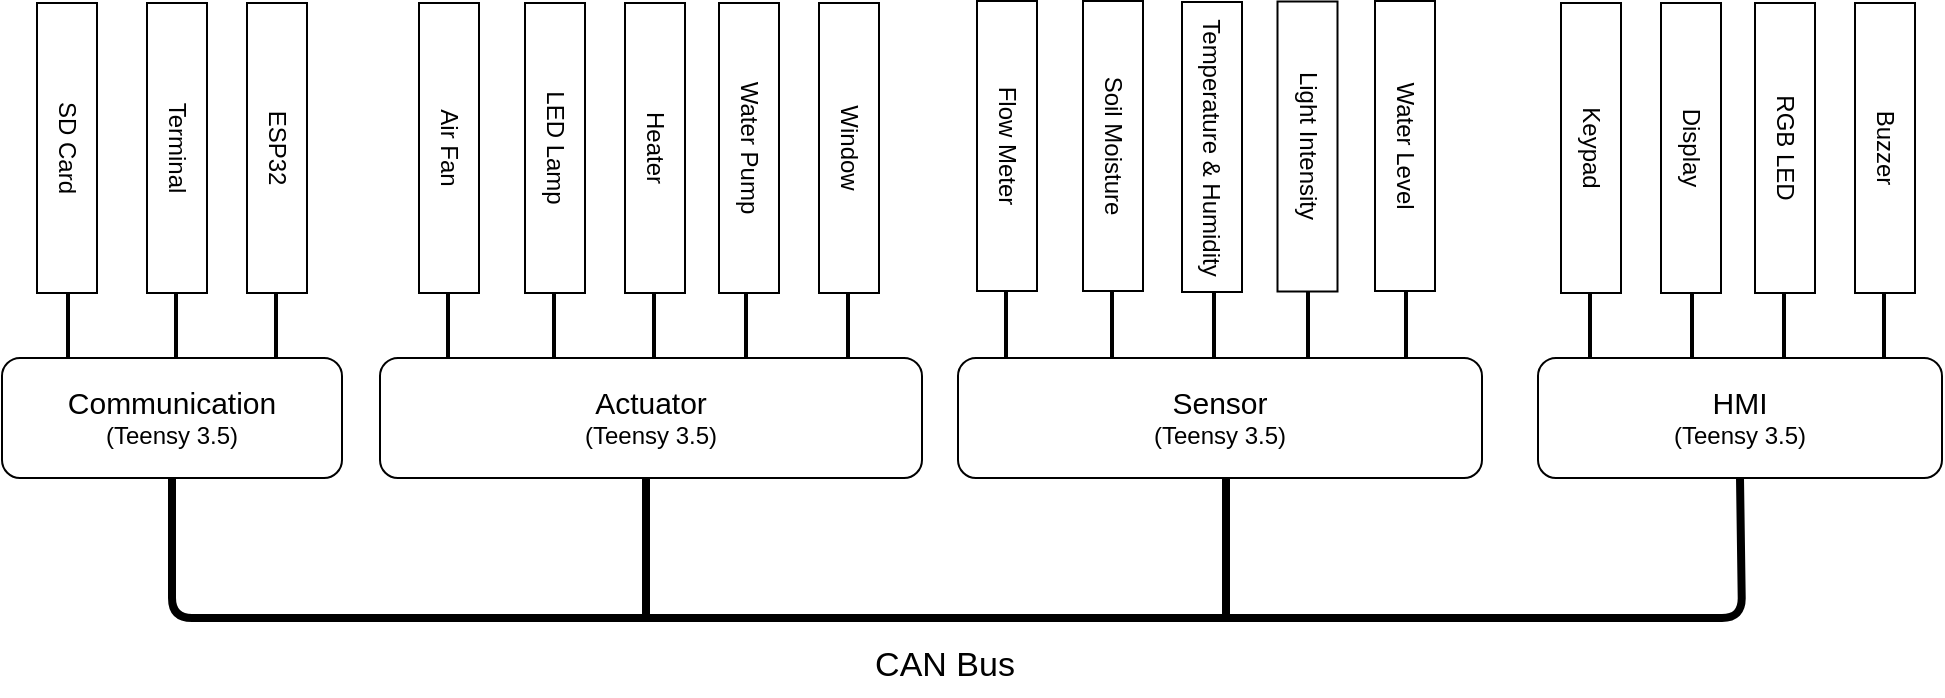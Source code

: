 <mxfile>
    <diagram id="1nBPS_3JqJElBMOWStDa" name="Page-1">
        <mxGraphModel dx="1344" dy="808" grid="1" gridSize="10" guides="1" tooltips="1" connect="1" arrows="1" fold="1" page="1" pageScale="1" pageWidth="1654" pageHeight="2336" math="0" shadow="0">
            <root>
                <mxCell id="0"/>
                <mxCell id="1" parent="0"/>
                <mxCell id="2" value="&lt;font style=&quot;&quot;&gt;&lt;span style=&quot;font-size: 15px;&quot;&gt;Communication&lt;/span&gt;&lt;br&gt;&lt;font style=&quot;font-size: 12px;&quot;&gt;(Teensy 3.5)&lt;/font&gt;&lt;/font&gt;" style="rounded=1;whiteSpace=wrap;html=1;" vertex="1" parent="1">
                    <mxGeometry x="170" y="270" width="170" height="60" as="geometry"/>
                </mxCell>
                <mxCell id="3" value="&lt;font style=&quot;&quot;&gt;&lt;span style=&quot;font-size: 15px;&quot;&gt;Actuator&lt;/span&gt;&lt;br&gt;&lt;font style=&quot;font-size: 12px;&quot;&gt;(Teensy 3.5)&lt;/font&gt;&lt;/font&gt;" style="rounded=1;whiteSpace=wrap;html=1;" vertex="1" parent="1">
                    <mxGeometry x="359" y="270" width="271" height="60" as="geometry"/>
                </mxCell>
                <mxCell id="4" value="&lt;font style=&quot;&quot;&gt;&lt;span style=&quot;font-size: 15px;&quot;&gt;Sensor&lt;/span&gt;&lt;br&gt;&lt;font style=&quot;font-size: 12px;&quot;&gt;(Teensy 3.5)&lt;/font&gt;&lt;/font&gt;" style="rounded=1;whiteSpace=wrap;html=1;" vertex="1" parent="1">
                    <mxGeometry x="648" y="270" width="262" height="60" as="geometry"/>
                </mxCell>
                <mxCell id="5" value="&lt;font style=&quot;&quot;&gt;&lt;span style=&quot;font-size: 15px;&quot;&gt;HMI&lt;/span&gt;&lt;br&gt;&lt;font style=&quot;font-size: 12px;&quot;&gt;(Teensy 3.5)&lt;/font&gt;&lt;/font&gt;" style="rounded=1;whiteSpace=wrap;html=1;" vertex="1" parent="1">
                    <mxGeometry x="938" y="270" width="202" height="60" as="geometry"/>
                </mxCell>
                <mxCell id="6" value="" style="endArrow=none;html=1;fontSize=15;exitX=0.5;exitY=1;exitDx=0;exitDy=0;entryX=0.5;entryY=1;entryDx=0;entryDy=0;strokeWidth=4;" edge="1" parent="1" source="2" target="5">
                    <mxGeometry width="50" height="50" relative="1" as="geometry">
                        <mxPoint x="570" y="450" as="sourcePoint"/>
                        <mxPoint x="470" y="400" as="targetPoint"/>
                        <Array as="points">
                            <mxPoint x="255" y="400"/>
                            <mxPoint x="1040" y="400"/>
                        </Array>
                    </mxGeometry>
                </mxCell>
                <mxCell id="8" value="" style="endArrow=none;html=1;strokeWidth=4;fontSize=15;exitX=0.5;exitY=1;exitDx=0;exitDy=0;" edge="1" parent="1">
                    <mxGeometry width="50" height="50" relative="1" as="geometry">
                        <mxPoint x="782" y="330" as="sourcePoint"/>
                        <mxPoint x="782" y="400" as="targetPoint"/>
                    </mxGeometry>
                </mxCell>
                <mxCell id="9" value="&lt;font style=&quot;font-size: 17px;&quot;&gt;CAN Bus&lt;/font&gt;" style="text;html=1;align=center;verticalAlign=middle;resizable=0;points=[];autosize=1;strokeColor=none;fillColor=none;fontSize=15;" vertex="1" parent="1">
                    <mxGeometry x="596" y="409" width="90" height="30" as="geometry"/>
                </mxCell>
                <mxCell id="10" value="SD Card" style="whiteSpace=wrap;html=1;fontSize=12;rotation=90;" vertex="1" parent="1">
                    <mxGeometry x="130" y="150" width="145" height="30" as="geometry"/>
                </mxCell>
                <mxCell id="11" value="Terminal" style="whiteSpace=wrap;html=1;fontSize=12;rotation=90;" vertex="1" parent="1">
                    <mxGeometry x="185" y="150" width="145" height="30" as="geometry"/>
                </mxCell>
                <mxCell id="12" value="ESP32" style="whiteSpace=wrap;html=1;fontSize=12;rotation=90;" vertex="1" parent="1">
                    <mxGeometry x="235" y="150" width="145" height="30" as="geometry"/>
                </mxCell>
                <mxCell id="13" value="Air Fan" style="whiteSpace=wrap;html=1;fontSize=12;rotation=90;" vertex="1" parent="1">
                    <mxGeometry x="321" y="150" width="145" height="30" as="geometry"/>
                </mxCell>
                <mxCell id="14" value="LED Lamp" style="whiteSpace=wrap;html=1;fontSize=12;rotation=90;" vertex="1" parent="1">
                    <mxGeometry x="374" y="150" width="145" height="30" as="geometry"/>
                </mxCell>
                <mxCell id="15" value="Heater" style="whiteSpace=wrap;html=1;fontSize=12;rotation=90;" vertex="1" parent="1">
                    <mxGeometry x="424" y="150" width="145" height="30" as="geometry"/>
                </mxCell>
                <mxCell id="16" value="Water Pump" style="whiteSpace=wrap;html=1;fontSize=12;rotation=90;" vertex="1" parent="1">
                    <mxGeometry x="471" y="150" width="145" height="30" as="geometry"/>
                </mxCell>
                <mxCell id="17" value="Window" style="whiteSpace=wrap;html=1;fontSize=12;rotation=90;" vertex="1" parent="1">
                    <mxGeometry x="521" y="150" width="145" height="30" as="geometry"/>
                </mxCell>
                <mxCell id="18" value="Flow Meter" style="whiteSpace=wrap;html=1;fontSize=12;rotation=90;" vertex="1" parent="1">
                    <mxGeometry x="600" y="149" width="145" height="30" as="geometry"/>
                </mxCell>
                <mxCell id="19" value="Soil Moisture" style="whiteSpace=wrap;html=1;fontSize=12;rotation=90;" vertex="1" parent="1">
                    <mxGeometry x="653" y="149" width="145" height="30" as="geometry"/>
                </mxCell>
                <mxCell id="20" value="Temperature &amp;amp; Humidity" style="whiteSpace=wrap;html=1;fontSize=12;rotation=90;" vertex="1" parent="1">
                    <mxGeometry x="702.5" y="149.5" width="145" height="30" as="geometry"/>
                </mxCell>
                <mxCell id="21" value="Light Intensity" style="whiteSpace=wrap;html=1;fontSize=12;rotation=90;" vertex="1" parent="1">
                    <mxGeometry x="750.25" y="149.25" width="145" height="30" as="geometry"/>
                </mxCell>
                <mxCell id="22" value="Water Level" style="whiteSpace=wrap;html=1;fontSize=12;rotation=90;" vertex="1" parent="1">
                    <mxGeometry x="799" y="149" width="145" height="30" as="geometry"/>
                </mxCell>
                <mxCell id="23" value="Keypad" style="whiteSpace=wrap;html=1;fontSize=12;rotation=90;" vertex="1" parent="1">
                    <mxGeometry x="892" y="150" width="145" height="30" as="geometry"/>
                </mxCell>
                <mxCell id="24" value="Display" style="whiteSpace=wrap;html=1;fontSize=12;rotation=90;" vertex="1" parent="1">
                    <mxGeometry x="942" y="150" width="145" height="30" as="geometry"/>
                </mxCell>
                <mxCell id="25" value="RGB LED" style="whiteSpace=wrap;html=1;fontSize=12;rotation=90;" vertex="1" parent="1">
                    <mxGeometry x="989" y="150" width="145" height="30" as="geometry"/>
                </mxCell>
                <mxCell id="26" value="Buzzer" style="whiteSpace=wrap;html=1;fontSize=12;rotation=90;" vertex="1" parent="1">
                    <mxGeometry x="1039" y="150" width="145" height="30" as="geometry"/>
                </mxCell>
                <mxCell id="27" value="" style="endArrow=none;html=1;strokeWidth=4;fontSize=15;exitX=0.5;exitY=1;exitDx=0;exitDy=0;" edge="1" parent="1">
                    <mxGeometry width="50" height="50" relative="1" as="geometry">
                        <mxPoint x="492" y="330" as="sourcePoint"/>
                        <mxPoint x="492" y="400" as="targetPoint"/>
                    </mxGeometry>
                </mxCell>
                <mxCell id="29" value="" style="endArrow=none;html=1;strokeWidth=2;fontSize=12;entryX=1;entryY=0.5;entryDx=0;entryDy=0;" edge="1" parent="1">
                    <mxGeometry width="50" height="50" relative="1" as="geometry">
                        <mxPoint x="257" y="270" as="sourcePoint"/>
                        <mxPoint x="257" y="237" as="targetPoint"/>
                    </mxGeometry>
                </mxCell>
                <mxCell id="30" value="" style="endArrow=none;html=1;strokeWidth=2;fontSize=12;entryX=1;entryY=0.5;entryDx=0;entryDy=0;" edge="1" parent="1">
                    <mxGeometry width="50" height="50" relative="1" as="geometry">
                        <mxPoint x="307" y="270" as="sourcePoint"/>
                        <mxPoint x="307" y="237" as="targetPoint"/>
                    </mxGeometry>
                </mxCell>
                <mxCell id="31" value="" style="endArrow=none;html=1;strokeWidth=2;fontSize=12;entryX=1;entryY=0.5;entryDx=0;entryDy=0;" edge="1" parent="1">
                    <mxGeometry width="50" height="50" relative="1" as="geometry">
                        <mxPoint x="393" y="270" as="sourcePoint"/>
                        <mxPoint x="393" y="237" as="targetPoint"/>
                    </mxGeometry>
                </mxCell>
                <mxCell id="32" value="" style="endArrow=none;html=1;strokeWidth=2;fontSize=12;entryX=1;entryY=0.5;entryDx=0;entryDy=0;" edge="1" parent="1">
                    <mxGeometry width="50" height="50" relative="1" as="geometry">
                        <mxPoint x="446" y="270" as="sourcePoint"/>
                        <mxPoint x="446" y="237" as="targetPoint"/>
                    </mxGeometry>
                </mxCell>
                <mxCell id="33" value="" style="endArrow=none;html=1;strokeWidth=2;fontSize=12;entryX=1;entryY=0.5;entryDx=0;entryDy=0;" edge="1" parent="1">
                    <mxGeometry width="50" height="50" relative="1" as="geometry">
                        <mxPoint x="496" y="270" as="sourcePoint"/>
                        <mxPoint x="496" y="237" as="targetPoint"/>
                    </mxGeometry>
                </mxCell>
                <mxCell id="34" value="" style="endArrow=none;html=1;strokeWidth=2;fontSize=12;entryX=1;entryY=0.5;entryDx=0;entryDy=0;" edge="1" parent="1">
                    <mxGeometry width="50" height="50" relative="1" as="geometry">
                        <mxPoint x="542" y="270" as="sourcePoint"/>
                        <mxPoint x="542" y="237" as="targetPoint"/>
                    </mxGeometry>
                </mxCell>
                <mxCell id="35" value="" style="endArrow=none;html=1;strokeWidth=2;fontSize=12;entryX=1;entryY=0.5;entryDx=0;entryDy=0;" edge="1" parent="1">
                    <mxGeometry width="50" height="50" relative="1" as="geometry">
                        <mxPoint x="593" y="270" as="sourcePoint"/>
                        <mxPoint x="593" y="237" as="targetPoint"/>
                    </mxGeometry>
                </mxCell>
                <mxCell id="36" value="" style="endArrow=none;html=1;strokeWidth=2;fontSize=12;entryX=1;entryY=0.5;entryDx=0;entryDy=0;" edge="1" parent="1">
                    <mxGeometry width="50" height="50" relative="1" as="geometry">
                        <mxPoint x="672" y="270" as="sourcePoint"/>
                        <mxPoint x="672" y="237" as="targetPoint"/>
                    </mxGeometry>
                </mxCell>
                <mxCell id="37" value="" style="endArrow=none;html=1;strokeWidth=2;fontSize=12;entryX=1;entryY=0.5;entryDx=0;entryDy=0;" edge="1" parent="1">
                    <mxGeometry width="50" height="50" relative="1" as="geometry">
                        <mxPoint x="725" y="270" as="sourcePoint"/>
                        <mxPoint x="725" y="237" as="targetPoint"/>
                    </mxGeometry>
                </mxCell>
                <mxCell id="38" value="" style="endArrow=none;html=1;strokeWidth=2;fontSize=12;entryX=1;entryY=0.5;entryDx=0;entryDy=0;" edge="1" parent="1">
                    <mxGeometry width="50" height="50" relative="1" as="geometry">
                        <mxPoint x="776" y="270" as="sourcePoint"/>
                        <mxPoint x="776" y="237" as="targetPoint"/>
                    </mxGeometry>
                </mxCell>
                <mxCell id="39" value="" style="endArrow=none;html=1;strokeWidth=2;fontSize=12;entryX=1;entryY=0.5;entryDx=0;entryDy=0;" edge="1" parent="1">
                    <mxGeometry width="50" height="50" relative="1" as="geometry">
                        <mxPoint x="823" y="270" as="sourcePoint"/>
                        <mxPoint x="823" y="237" as="targetPoint"/>
                    </mxGeometry>
                </mxCell>
                <mxCell id="40" value="" style="endArrow=none;html=1;strokeWidth=2;fontSize=12;entryX=1;entryY=0.5;entryDx=0;entryDy=0;" edge="1" parent="1">
                    <mxGeometry width="50" height="50" relative="1" as="geometry">
                        <mxPoint x="872" y="270" as="sourcePoint"/>
                        <mxPoint x="872" y="237" as="targetPoint"/>
                    </mxGeometry>
                </mxCell>
                <mxCell id="41" value="" style="endArrow=none;html=1;strokeWidth=2;fontSize=12;entryX=1;entryY=0.5;entryDx=0;entryDy=0;" edge="1" parent="1">
                    <mxGeometry width="50" height="50" relative="1" as="geometry">
                        <mxPoint x="964" y="270" as="sourcePoint"/>
                        <mxPoint x="964" y="237" as="targetPoint"/>
                    </mxGeometry>
                </mxCell>
                <mxCell id="42" value="" style="endArrow=none;html=1;strokeWidth=2;fontSize=12;entryX=1;entryY=0.5;entryDx=0;entryDy=0;" edge="1" parent="1">
                    <mxGeometry width="50" height="50" relative="1" as="geometry">
                        <mxPoint x="1015" y="270" as="sourcePoint"/>
                        <mxPoint x="1015" y="237" as="targetPoint"/>
                    </mxGeometry>
                </mxCell>
                <mxCell id="43" value="" style="endArrow=none;html=1;strokeWidth=2;fontSize=12;entryX=1;entryY=0.5;entryDx=0;entryDy=0;" edge="1" parent="1">
                    <mxGeometry width="50" height="50" relative="1" as="geometry">
                        <mxPoint x="1061" y="270" as="sourcePoint"/>
                        <mxPoint x="1061" y="237" as="targetPoint"/>
                    </mxGeometry>
                </mxCell>
                <mxCell id="44" value="" style="endArrow=none;html=1;strokeWidth=2;fontSize=12;entryX=1;entryY=0.5;entryDx=0;entryDy=0;" edge="1" parent="1">
                    <mxGeometry width="50" height="50" relative="1" as="geometry">
                        <mxPoint x="1111" y="270" as="sourcePoint"/>
                        <mxPoint x="1111" y="237" as="targetPoint"/>
                    </mxGeometry>
                </mxCell>
                <mxCell id="45" value="" style="endArrow=none;html=1;strokeWidth=2;fontSize=12;entryX=1;entryY=0.5;entryDx=0;entryDy=0;" edge="1" parent="1">
                    <mxGeometry width="50" height="50" relative="1" as="geometry">
                        <mxPoint x="203" y="270" as="sourcePoint"/>
                        <mxPoint x="203" y="237" as="targetPoint"/>
                    </mxGeometry>
                </mxCell>
            </root>
        </mxGraphModel>
    </diagram>
</mxfile>